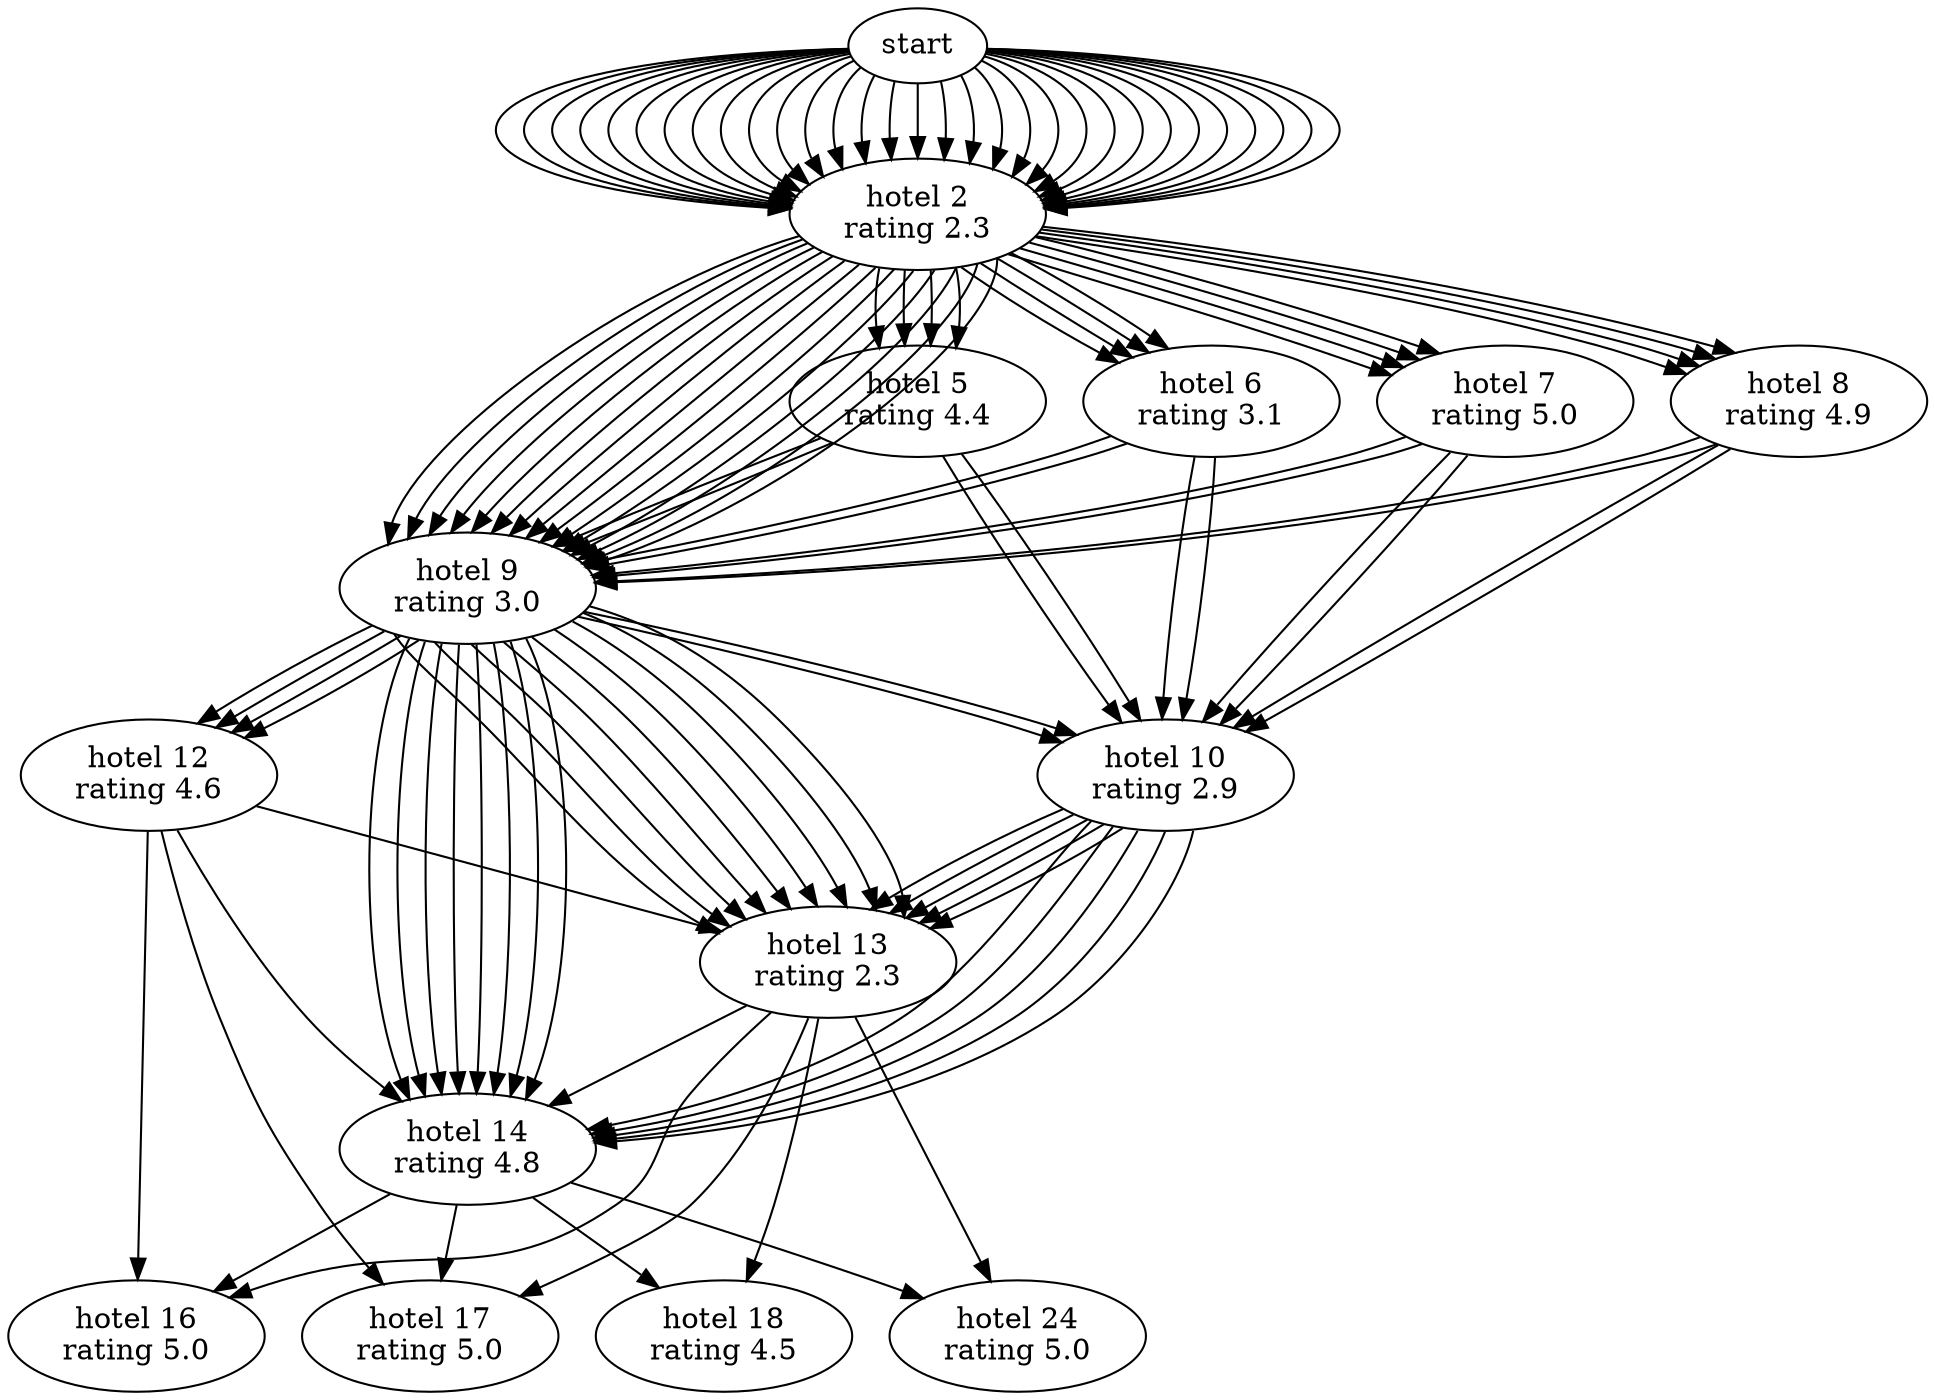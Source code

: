 digraph hotels2
{
start -> "hotel 2\nrating 2.3" -> "hotel 7\nrating 5.0" -> "hotel 9\nrating 3.0" -> "hotel 14\nrating 4.8";
start -> "hotel 2\nrating 2.3" -> "hotel 7\nrating 5.0" -> "hotel 9\nrating 3.0" -> "hotel 13\nrating 2.3";
start -> "hotel 2\nrating 2.3" -> "hotel 7\nrating 5.0" -> "hotel 10\nrating 2.9" -> "hotel 14\nrating 4.8";
start -> "hotel 2\nrating 2.3" -> "hotel 7\nrating 5.0" -> "hotel 10\nrating 2.9" -> "hotel 13\nrating 2.3";
start -> "hotel 2\nrating 2.3" -> "hotel 8\nrating 4.9" -> "hotel 9\nrating 3.0" -> "hotel 14\nrating 4.8";
start -> "hotel 2\nrating 2.3" -> "hotel 8\nrating 4.9" -> "hotel 9\nrating 3.0" -> "hotel 13\nrating 2.3";
start -> "hotel 2\nrating 2.3" -> "hotel 8\nrating 4.9" -> "hotel 10\nrating 2.9" -> "hotel 14\nrating 4.8";
start -> "hotel 2\nrating 2.3" -> "hotel 8\nrating 4.9" -> "hotel 10\nrating 2.9" -> "hotel 13\nrating 2.3";
start -> "hotel 2\nrating 2.3" -> "hotel 5\nrating 4.4" -> "hotel 9\nrating 3.0" -> "hotel 14\nrating 4.8";
start -> "hotel 2\nrating 2.3" -> "hotel 5\nrating 4.4" -> "hotel 9\nrating 3.0" -> "hotel 13\nrating 2.3";
start -> "hotel 2\nrating 2.3" -> "hotel 5\nrating 4.4" -> "hotel 10\nrating 2.9" -> "hotel 14\nrating 4.8";
start -> "hotel 2\nrating 2.3" -> "hotel 5\nrating 4.4" -> "hotel 10\nrating 2.9" -> "hotel 13\nrating 2.3";
start -> "hotel 2\nrating 2.3" -> "hotel 6\nrating 3.1" -> "hotel 9\nrating 3.0" -> "hotel 14\nrating 4.8";
start -> "hotel 2\nrating 2.3" -> "hotel 6\nrating 3.1" -> "hotel 9\nrating 3.0" -> "hotel 13\nrating 2.3";
start -> "hotel 2\nrating 2.3" -> "hotel 6\nrating 3.1" -> "hotel 10\nrating 2.9" -> "hotel 14\nrating 4.8";
start -> "hotel 2\nrating 2.3" -> "hotel 6\nrating 3.1" -> "hotel 10\nrating 2.9" -> "hotel 13\nrating 2.3";
start -> "hotel 2\nrating 2.3" -> "hotel 9\nrating 3.0" -> "hotel 14\nrating 4.8" -> "hotel 16\nrating 5.0";
start -> "hotel 2\nrating 2.3" -> "hotel 9\nrating 3.0" -> "hotel 14\nrating 4.8" -> "hotel 17\nrating 5.0";
start -> "hotel 2\nrating 2.3" -> "hotel 9\nrating 3.0" -> "hotel 14\nrating 4.8" -> "hotel 24\nrating 5.0";
start -> "hotel 2\nrating 2.3" -> "hotel 9\nrating 3.0" -> "hotel 14\nrating 4.8" -> "hotel 18\nrating 4.5";
start -> "hotel 2\nrating 2.3" -> "hotel 9\nrating 3.0" -> "hotel 12\nrating 4.6" -> "hotel 16\nrating 5.0";
start -> "hotel 2\nrating 2.3" -> "hotel 9\nrating 3.0" -> "hotel 12\nrating 4.6" -> "hotel 17\nrating 5.0";
start -> "hotel 2\nrating 2.3" -> "hotel 9\nrating 3.0" -> "hotel 12\nrating 4.6" -> "hotel 14\nrating 4.8";
start -> "hotel 2\nrating 2.3" -> "hotel 9\nrating 3.0" -> "hotel 12\nrating 4.6" -> "hotel 13\nrating 2.3";
start -> "hotel 2\nrating 2.3" -> "hotel 9\nrating 3.0" -> "hotel 10\nrating 2.9" -> "hotel 14\nrating 4.8";
start -> "hotel 2\nrating 2.3" -> "hotel 9\nrating 3.0" -> "hotel 10\nrating 2.9" -> "hotel 13\nrating 2.3";
start -> "hotel 2\nrating 2.3" -> "hotel 9\nrating 3.0" -> "hotel 13\nrating 2.3" -> "hotel 16\nrating 5.0";
start -> "hotel 2\nrating 2.3" -> "hotel 9\nrating 3.0" -> "hotel 13\nrating 2.3" -> "hotel 17\nrating 5.0";
start -> "hotel 2\nrating 2.3" -> "hotel 9\nrating 3.0" -> "hotel 13\nrating 2.3" -> "hotel 24\nrating 5.0";
start -> "hotel 2\nrating 2.3" -> "hotel 9\nrating 3.0" -> "hotel 13\nrating 2.3" -> "hotel 14\nrating 4.8";
start -> "hotel 2\nrating 2.3" -> "hotel 9\nrating 3.0" -> "hotel 13\nrating 2.3" -> "hotel 18\nrating 4.5";
}